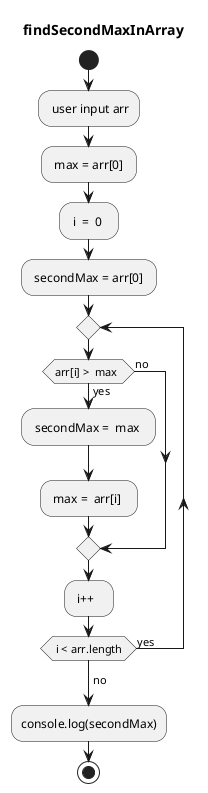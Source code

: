 @startuml 
    title findSecondMaxInArray
    start
    : user input arr;
    : max = arr[0] ; 
    : i  =  0  ; 
    : secondMax = arr[0] ;  
    repeat 
    if(arr[i] >  max  ) then (yes)
        : secondMax =  max  ;
        : max =  arr[i]  ;  
    else (no) 
    endif 
    : i++   ;
    repeat  while ( i < arr.length ) is(yes)
    -> no ; 
    :console.log(secondMax);
    stop
@enduml
